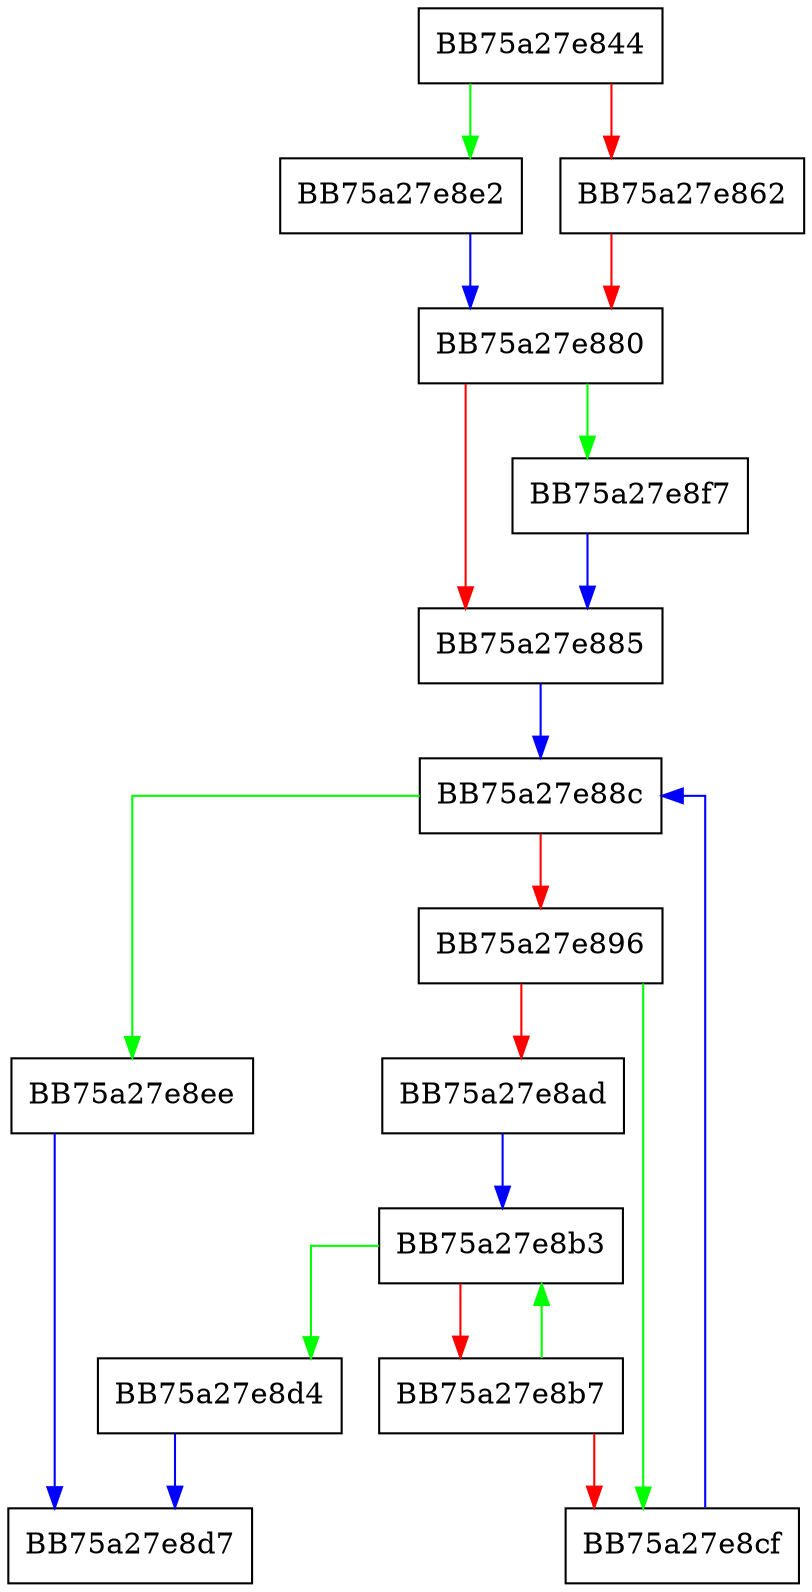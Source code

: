 digraph findElementWithHash {
  node [shape="box"];
  graph [splines=ortho];
  BB75a27e844 -> BB75a27e8e2 [color="green"];
  BB75a27e844 -> BB75a27e862 [color="red"];
  BB75a27e862 -> BB75a27e880 [color="red"];
  BB75a27e880 -> BB75a27e8f7 [color="green"];
  BB75a27e880 -> BB75a27e885 [color="red"];
  BB75a27e885 -> BB75a27e88c [color="blue"];
  BB75a27e88c -> BB75a27e8ee [color="green"];
  BB75a27e88c -> BB75a27e896 [color="red"];
  BB75a27e896 -> BB75a27e8cf [color="green"];
  BB75a27e896 -> BB75a27e8ad [color="red"];
  BB75a27e8ad -> BB75a27e8b3 [color="blue"];
  BB75a27e8b3 -> BB75a27e8d4 [color="green"];
  BB75a27e8b3 -> BB75a27e8b7 [color="red"];
  BB75a27e8b7 -> BB75a27e8b3 [color="green"];
  BB75a27e8b7 -> BB75a27e8cf [color="red"];
  BB75a27e8cf -> BB75a27e88c [color="blue"];
  BB75a27e8d4 -> BB75a27e8d7 [color="blue"];
  BB75a27e8e2 -> BB75a27e880 [color="blue"];
  BB75a27e8ee -> BB75a27e8d7 [color="blue"];
  BB75a27e8f7 -> BB75a27e885 [color="blue"];
}